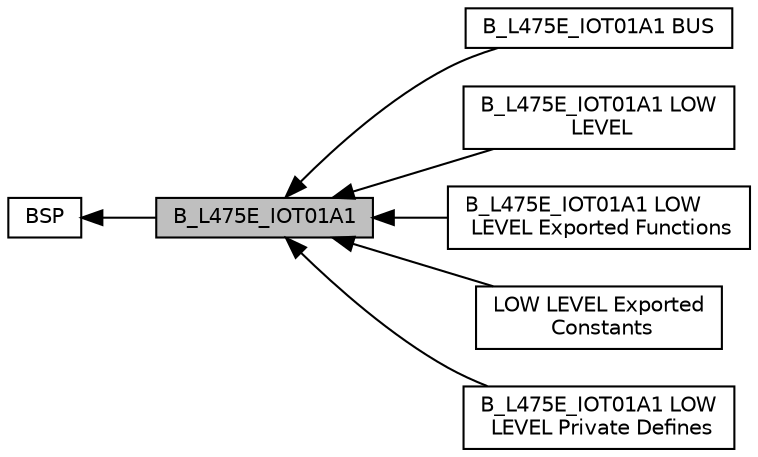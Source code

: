 digraph "B_L475E_IOT01A1"
{
  edge [fontname="Helvetica",fontsize="10",labelfontname="Helvetica",labelfontsize="10"];
  node [fontname="Helvetica",fontsize="10",shape=box];
  rankdir=LR;
  Node2 [label="BSP",height=0.2,width=0.4,color="black", fillcolor="white", style="filled",URL="$group___b_s_p.html",tooltip=" "];
  Node1 [label="B_L475E_IOT01A1",height=0.2,width=0.4,color="black", fillcolor="grey75", style="filled", fontcolor="black",tooltip=" "];
  Node7 [label="B_L475E_IOT01A1 BUS",height=0.2,width=0.4,color="black", fillcolor="white", style="filled",URL="$group___b___l475_e___i_o_t01_a1___b_u_s.html",tooltip=" "];
  Node3 [label="B_L475E_IOT01A1 LOW\l LEVEL",height=0.2,width=0.4,color="black", fillcolor="white", style="filled",URL="$group___b___l475_e___i_o_t01_a1___l_o_w___l_e_v_e_l.html",tooltip="This file provides set of firmware functions to manage Leds and push-button available on STM32L4xx-Nu..."];
  Node6 [label="B_L475E_IOT01A1 LOW\l LEVEL Exported Functions",height=0.2,width=0.4,color="black", fillcolor="white", style="filled",URL="$group___b___l475_e___i_o_t01_a1___l_o_w___l_e_v_e_l___exported___functions.html",tooltip=" "];
  Node5 [label="LOW LEVEL Exported\l Constants",height=0.2,width=0.4,color="black", fillcolor="white", style="filled",URL="$group___b___l475_e___i_o_t01_a1___l_o_w___l_e_v_e_l___exported___variables.html",tooltip=" "];
  Node4 [label="B_L475E_IOT01A1 LOW\l LEVEL Private Defines",height=0.2,width=0.4,color="black", fillcolor="white", style="filled",URL="$group___b___l475_e___i_o_t01_a1___l_o_w___l_e_v_e_l___private___defines.html",tooltip=" "];
  Node2->Node1 [shape=plaintext, dir="back", style="solid"];
  Node1->Node3 [shape=plaintext, dir="back", style="solid"];
  Node1->Node4 [shape=plaintext, dir="back", style="solid"];
  Node1->Node5 [shape=plaintext, dir="back", style="solid"];
  Node1->Node6 [shape=plaintext, dir="back", style="solid"];
  Node1->Node7 [shape=plaintext, dir="back", style="solid"];
}
